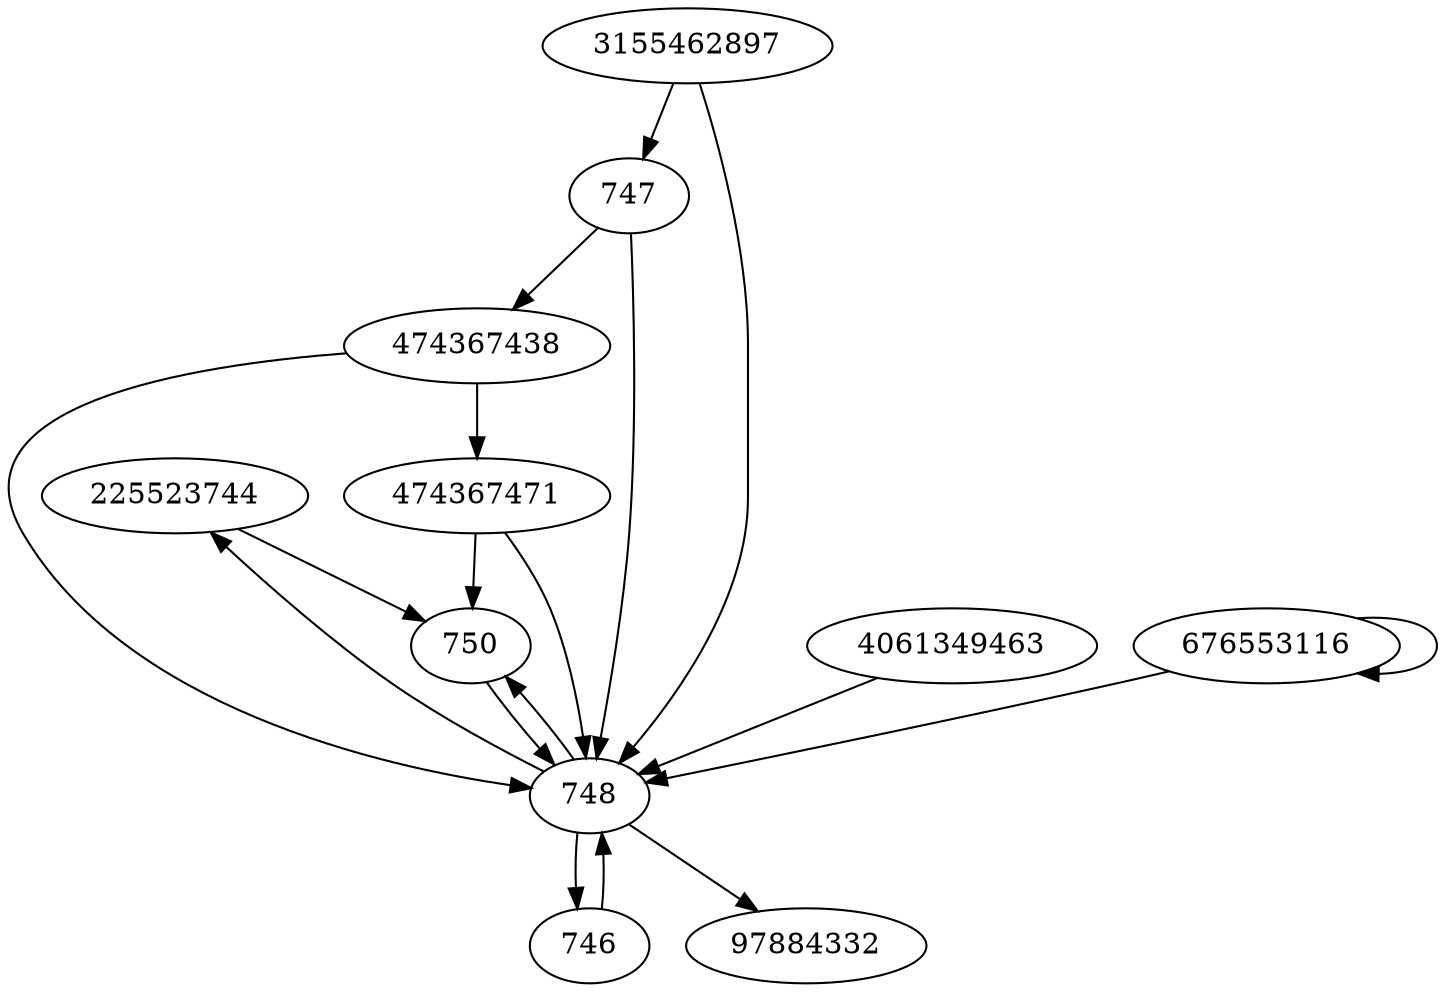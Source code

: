 digraph  {
225523744;
746;
747;
97884332;
748;
474367438;
474367471;
750;
3155462897;
4061349463;
676553116;
225523744 -> 750;
746 -> 748;
747 -> 748;
747 -> 474367438;
748 -> 225523744;
748 -> 746;
748 -> 97884332;
748 -> 750;
474367438 -> 748;
474367438 -> 474367471;
474367471 -> 748;
474367471 -> 750;
750 -> 748;
3155462897 -> 747;
3155462897 -> 748;
4061349463 -> 748;
676553116 -> 748;
676553116 -> 676553116;
}
